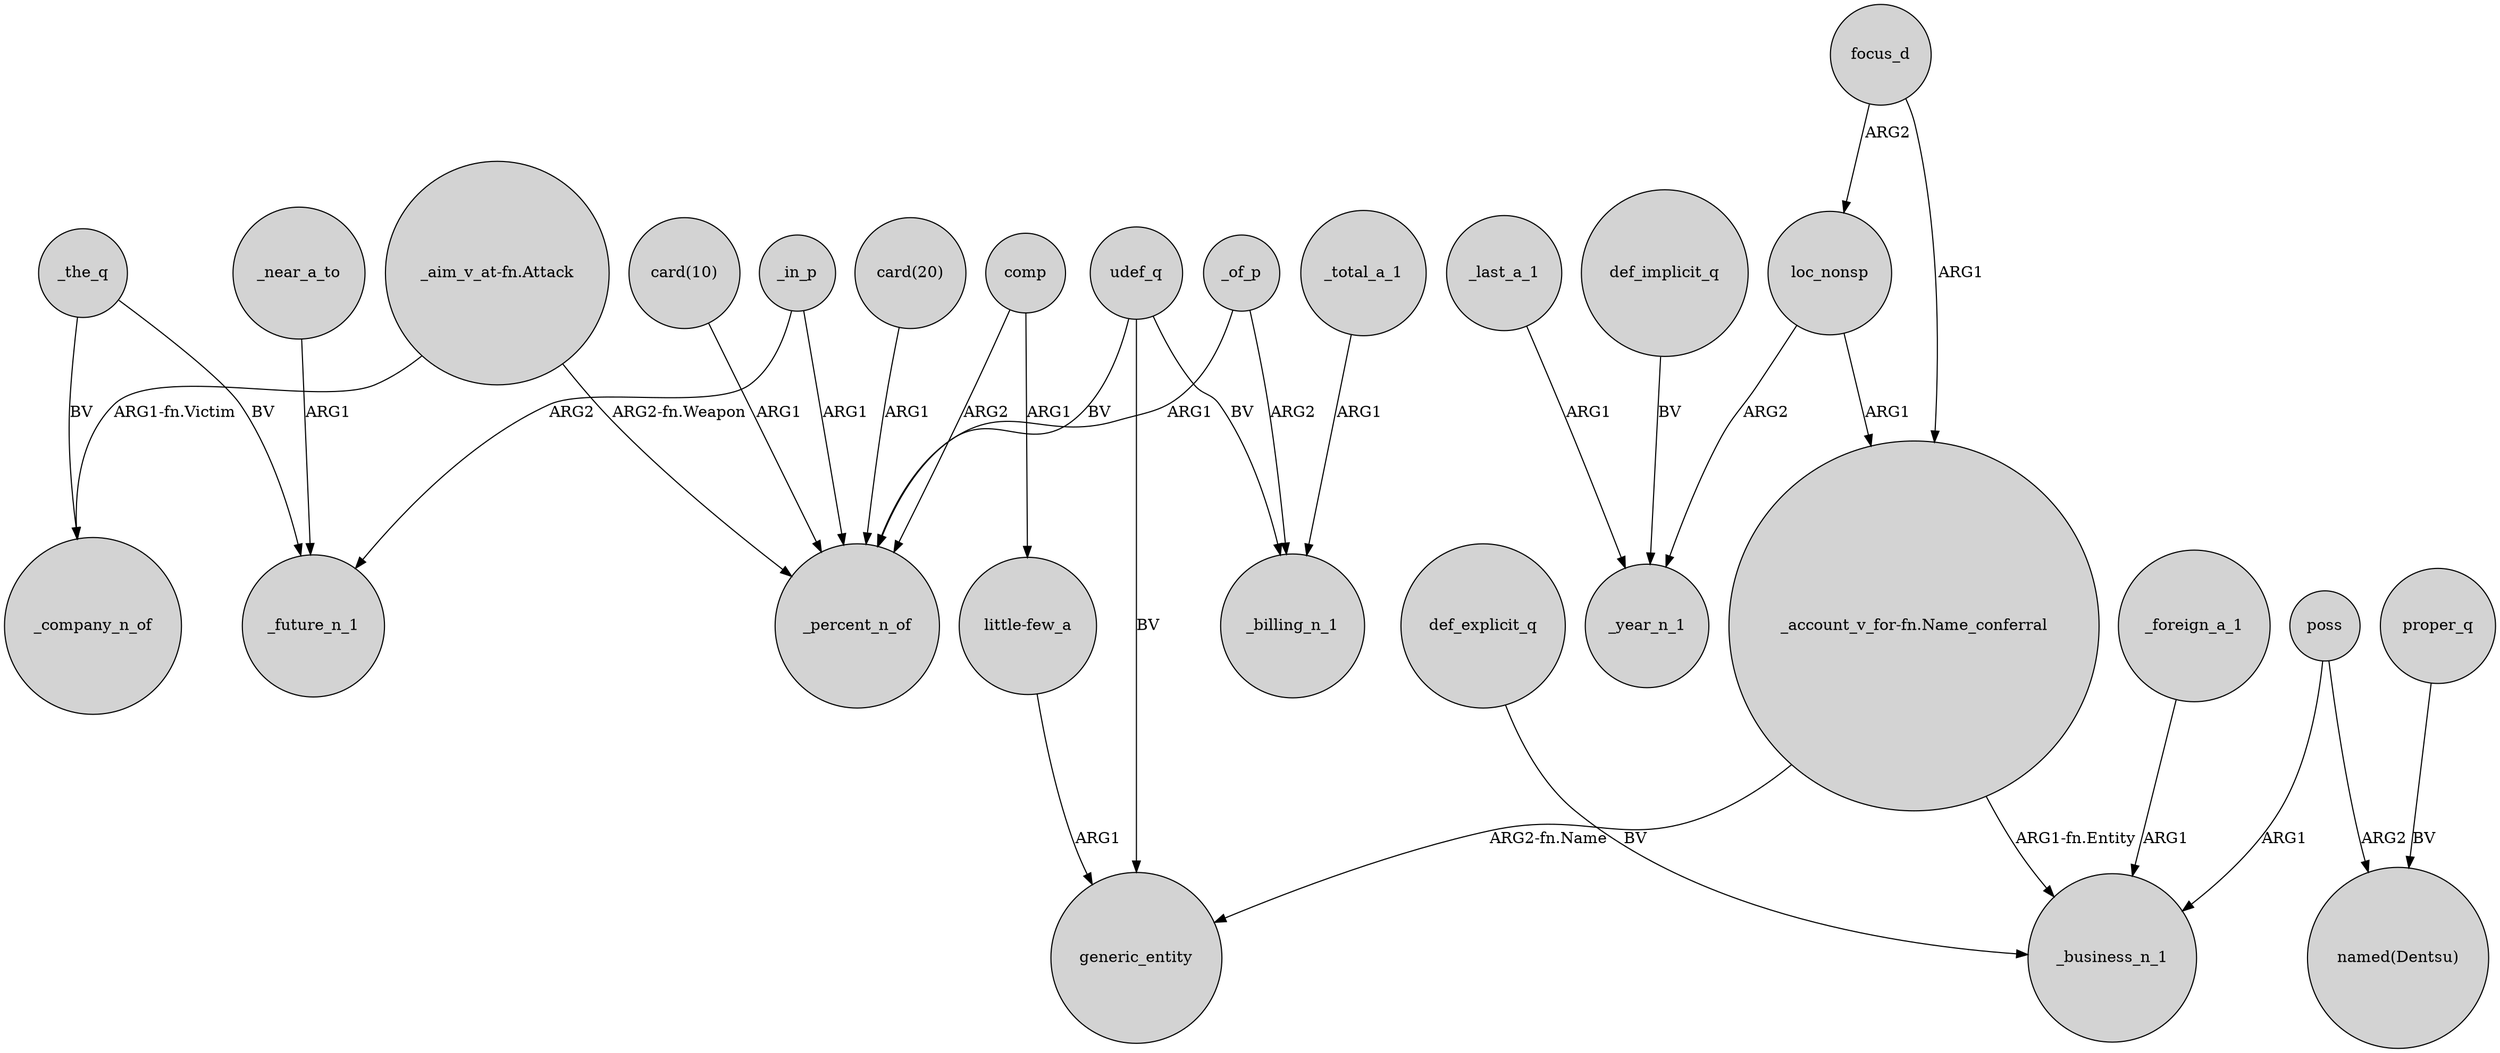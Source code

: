 digraph {
	node [shape=circle style=filled]
	def_explicit_q -> _business_n_1 [label=BV]
	"_account_v_for-fn.Name_conferral" -> _business_n_1 [label="ARG1-fn.Entity"]
	"_account_v_for-fn.Name_conferral" -> generic_entity [label="ARG2-fn.Name"]
	poss -> _business_n_1 [label=ARG1]
	"card(20)" -> _percent_n_of [label=ARG1]
	def_implicit_q -> _year_n_1 [label=BV]
	"_aim_v_at-fn.Attack" -> _percent_n_of [label="ARG2-fn.Weapon"]
	poss -> "named(Dentsu)" [label=ARG2]
	"_aim_v_at-fn.Attack" -> _company_n_of [label="ARG1-fn.Victim"]
	loc_nonsp -> "_account_v_for-fn.Name_conferral" [label=ARG1]
	focus_d -> loc_nonsp [label=ARG2]
	focus_d -> "_account_v_for-fn.Name_conferral" [label=ARG1]
	_of_p -> _percent_n_of [label=ARG1]
	"little-few_a" -> generic_entity [label=ARG1]
	udef_q -> generic_entity [label=BV]
	loc_nonsp -> _year_n_1 [label=ARG2]
	_of_p -> _billing_n_1 [label=ARG2]
	udef_q -> _percent_n_of [label=BV]
	_near_a_to -> _future_n_1 [label=ARG1]
	_last_a_1 -> _year_n_1 [label=ARG1]
	proper_q -> "named(Dentsu)" [label=BV]
	"card(10)" -> _percent_n_of [label=ARG1]
	_the_q -> _future_n_1 [label=BV]
	comp -> "little-few_a" [label=ARG1]
	udef_q -> _billing_n_1 [label=BV]
	_in_p -> _future_n_1 [label=ARG2]
	_foreign_a_1 -> _business_n_1 [label=ARG1]
	_the_q -> _company_n_of [label=BV]
	comp -> _percent_n_of [label=ARG2]
	_in_p -> _percent_n_of [label=ARG1]
	_total_a_1 -> _billing_n_1 [label=ARG1]
}
